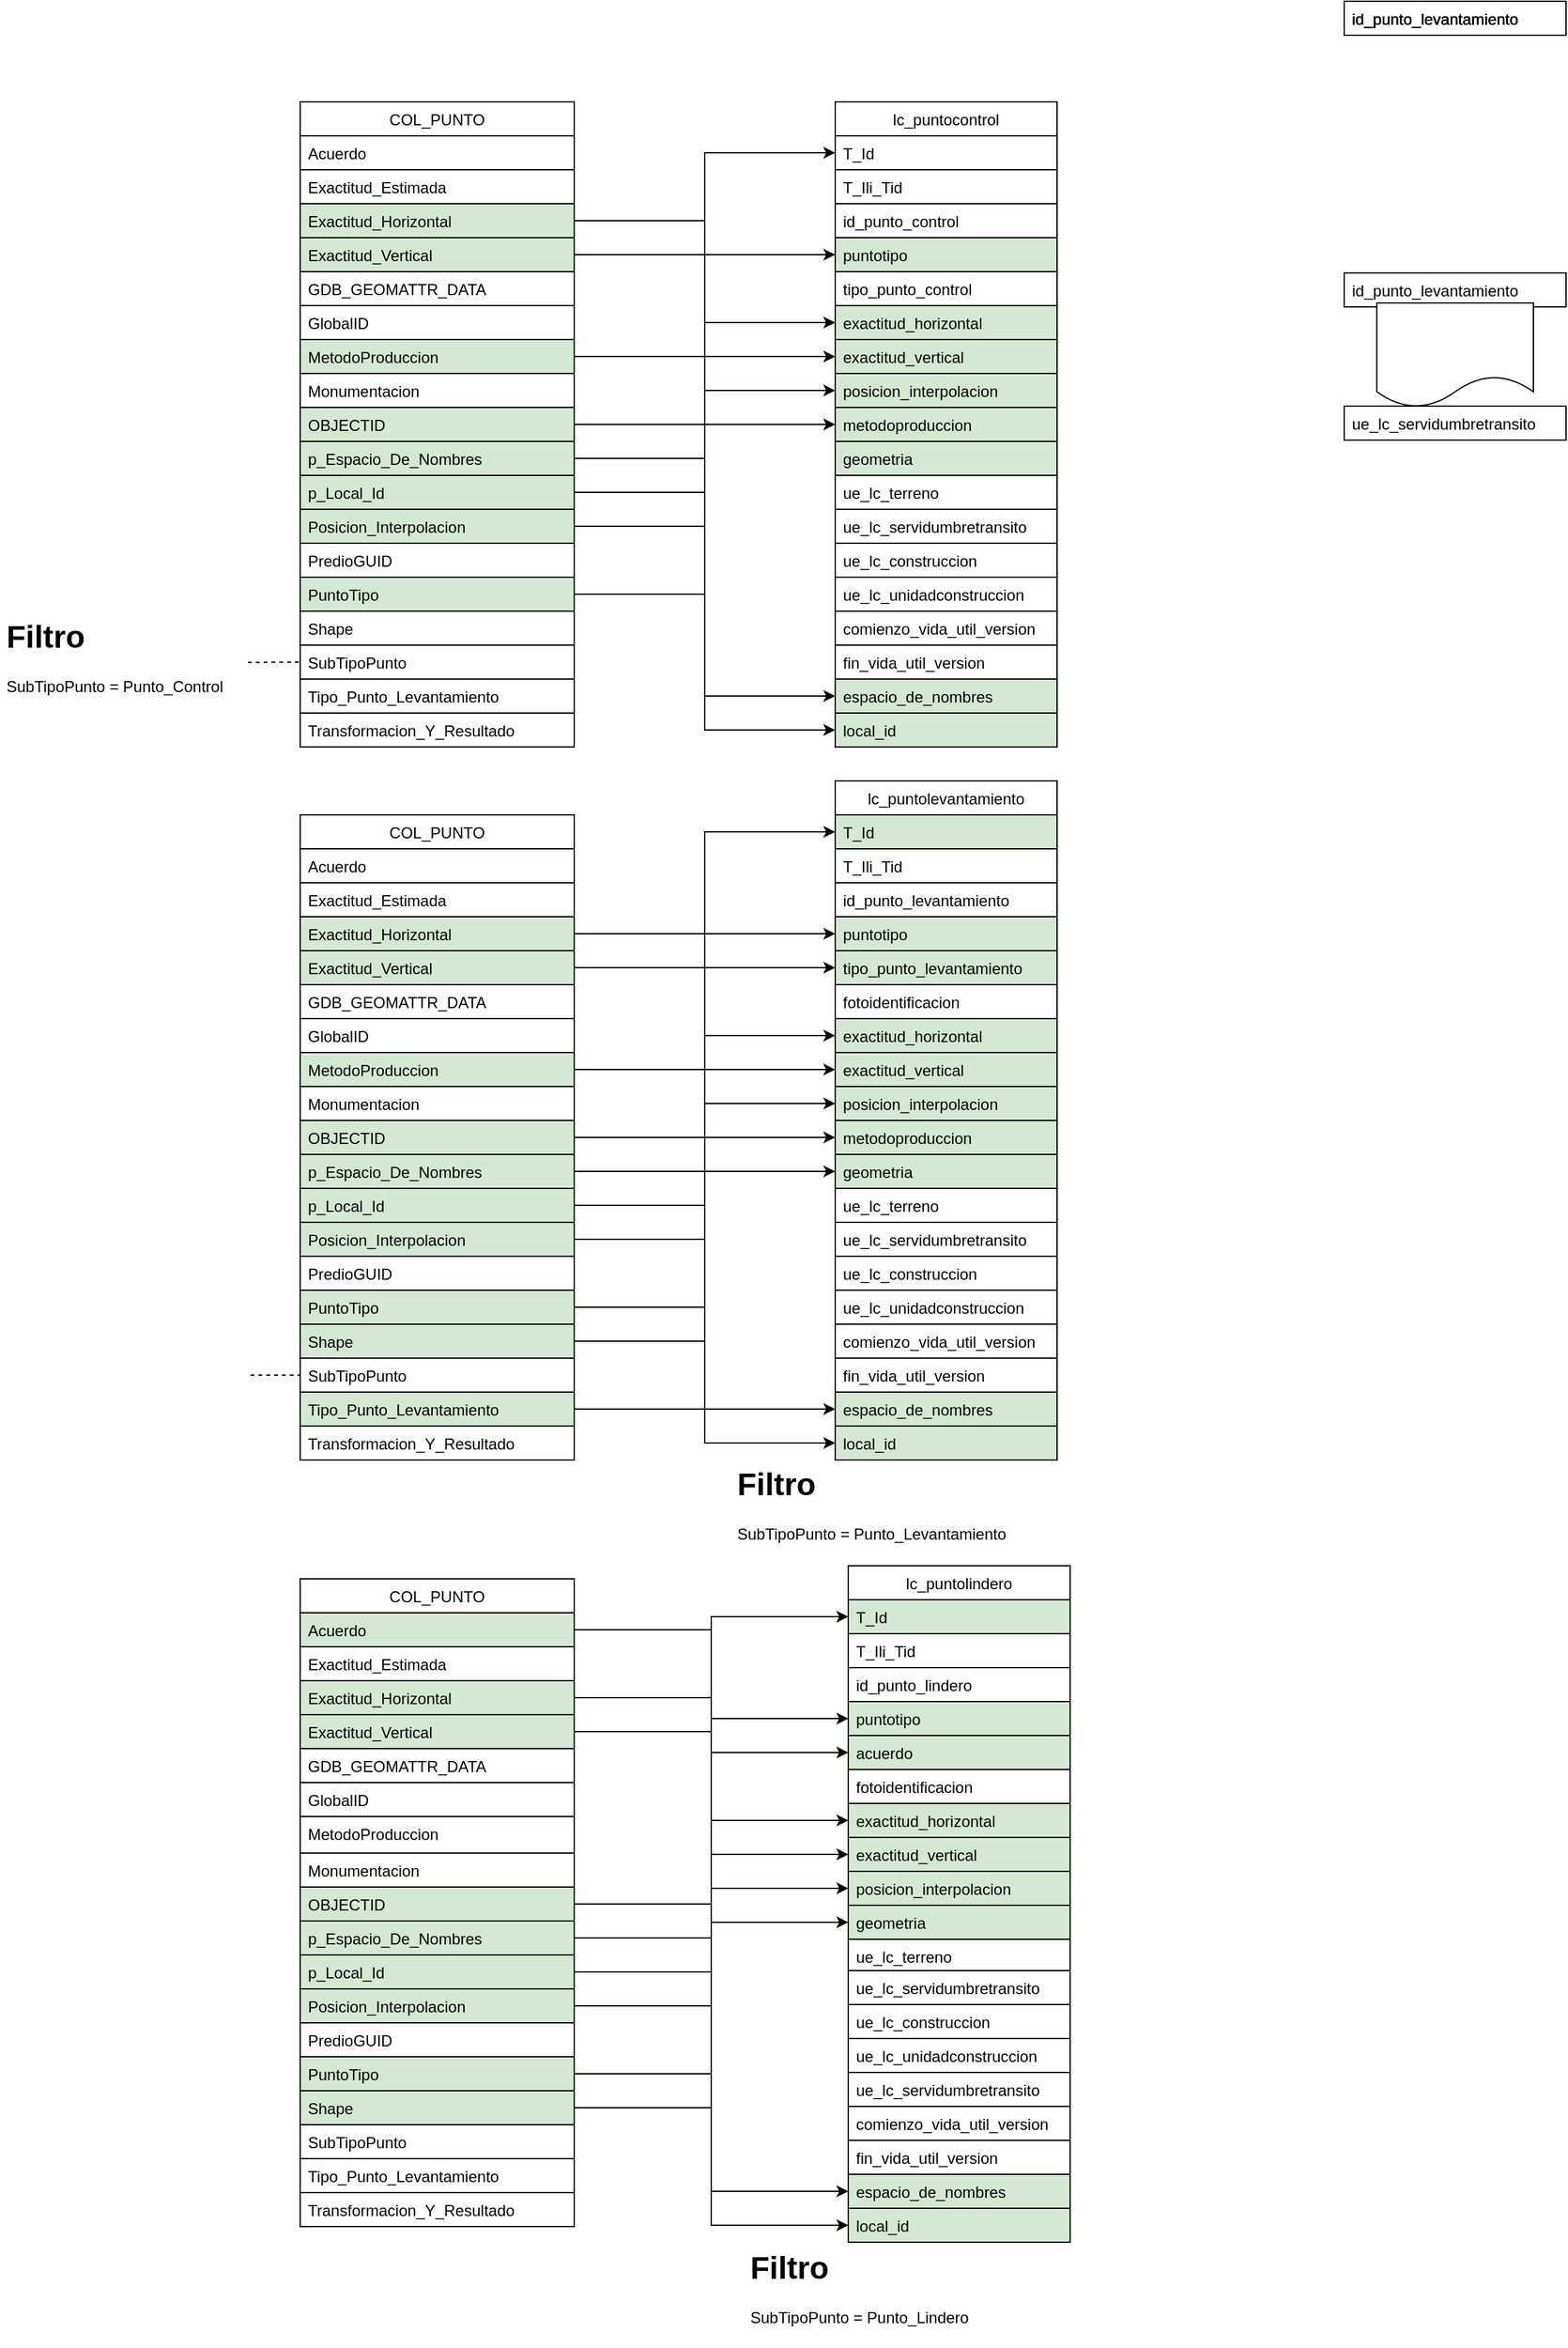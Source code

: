 <mxfile version="13.4.3" type="github">
  <diagram id="C5RBs43oDa-KdzZeNtuy" name="Page-1">
    <mxGraphModel dx="2116" dy="804" grid="1" gridSize="10" guides="1" tooltips="1" connect="1" arrows="1" fold="1" page="1" pageScale="1" pageWidth="827" pageHeight="1169" math="0" shadow="0">
      <root>
        <mxCell id="WIyWlLk6GJQsqaUBKTNV-0" />
        <mxCell id="WIyWlLk6GJQsqaUBKTNV-1" parent="WIyWlLk6GJQsqaUBKTNV-0" />
        <mxCell id="d6ru2MwBGENbhanN7ETm-10" style="edgeStyle=orthogonalEdgeStyle;rounded=0;orthogonalLoop=1;jettySize=auto;html=1;" parent="WIyWlLk6GJQsqaUBKTNV-1" source="mos5AlAUotDcrMjc72mI-51" target="mos5AlAUotDcrMjc72mI-30" edge="1">
          <mxGeometry relative="1" as="geometry" />
        </mxCell>
        <mxCell id="d6ru2MwBGENbhanN7ETm-11" style="edgeStyle=orthogonalEdgeStyle;rounded=0;orthogonalLoop=1;jettySize=auto;html=1;entryX=0;entryY=0.5;entryDx=0;entryDy=0;" parent="WIyWlLk6GJQsqaUBKTNV-1" source="mos5AlAUotDcrMjc72mI-52" target="mos5AlAUotDcrMjc72mI-31" edge="1">
          <mxGeometry relative="1" as="geometry" />
        </mxCell>
        <mxCell id="d6ru2MwBGENbhanN7ETm-12" style="edgeStyle=orthogonalEdgeStyle;rounded=0;orthogonalLoop=1;jettySize=auto;html=1;" parent="WIyWlLk6GJQsqaUBKTNV-1" source="mos5AlAUotDcrMjc72mI-55" target="mos5AlAUotDcrMjc72mI-33" edge="1">
          <mxGeometry relative="1" as="geometry" />
        </mxCell>
        <mxCell id="d6ru2MwBGENbhanN7ETm-14" style="edgeStyle=orthogonalEdgeStyle;rounded=0;orthogonalLoop=1;jettySize=auto;html=1;entryX=0;entryY=0.5;entryDx=0;entryDy=0;" parent="WIyWlLk6GJQsqaUBKTNV-1" source="mos5AlAUotDcrMjc72mI-57" target="mos5AlAUotDcrMjc72mI-40" edge="1">
          <mxGeometry relative="1" as="geometry" />
        </mxCell>
        <mxCell id="d6ru2MwBGENbhanN7ETm-15" style="edgeStyle=orthogonalEdgeStyle;rounded=0;orthogonalLoop=1;jettySize=auto;html=1;" parent="WIyWlLk6GJQsqaUBKTNV-1" source="mos5AlAUotDcrMjc72mI-58" target="mos5AlAUotDcrMjc72mI-44" edge="1">
          <mxGeometry relative="1" as="geometry" />
        </mxCell>
        <mxCell id="d6ru2MwBGENbhanN7ETm-16" style="edgeStyle=orthogonalEdgeStyle;rounded=0;orthogonalLoop=1;jettySize=auto;html=1;entryX=0;entryY=0.5;entryDx=0;entryDy=0;" parent="WIyWlLk6GJQsqaUBKTNV-1" source="mos5AlAUotDcrMjc72mI-59" target="mos5AlAUotDcrMjc72mI-46" edge="1">
          <mxGeometry relative="1" as="geometry" />
        </mxCell>
        <mxCell id="d6ru2MwBGENbhanN7ETm-17" style="edgeStyle=orthogonalEdgeStyle;rounded=0;orthogonalLoop=1;jettySize=auto;html=1;entryX=0;entryY=0.5;entryDx=0;entryDy=0;" parent="WIyWlLk6GJQsqaUBKTNV-1" source="mos5AlAUotDcrMjc72mI-60" target="mos5AlAUotDcrMjc72mI-32" edge="1">
          <mxGeometry relative="1" as="geometry" />
        </mxCell>
        <mxCell id="d6ru2MwBGENbhanN7ETm-18" style="edgeStyle=orthogonalEdgeStyle;rounded=0;orthogonalLoop=1;jettySize=auto;html=1;" parent="WIyWlLk6GJQsqaUBKTNV-1" source="mos5AlAUotDcrMjc72mI-62" target="mos5AlAUotDcrMjc72mI-28" edge="1">
          <mxGeometry relative="1" as="geometry" />
        </mxCell>
        <mxCell id="d6ru2MwBGENbhanN7ETm-19" value="&lt;h1&gt;Filtro&lt;/h1&gt;&lt;p&gt;SubTipoPunto = Punto_Control&lt;/p&gt;" style="text;html=1;strokeColor=none;fillColor=none;spacing=5;spacingTop=-20;whiteSpace=wrap;overflow=hidden;rounded=0;" parent="WIyWlLk6GJQsqaUBKTNV-1" vertex="1">
          <mxGeometry x="-780" y="519" width="190" height="80" as="geometry" />
        </mxCell>
        <mxCell id="d6ru2MwBGENbhanN7ETm-20" value="" style="endArrow=none;dashed=1;html=1;entryX=0;entryY=0.5;entryDx=0;entryDy=0;" parent="WIyWlLk6GJQsqaUBKTNV-1" source="d6ru2MwBGENbhanN7ETm-19" target="mos5AlAUotDcrMjc72mI-64" edge="1">
          <mxGeometry width="50" height="50" relative="1" as="geometry">
            <mxPoint x="-760" y="469" as="sourcePoint" />
            <mxPoint x="-710" y="419" as="targetPoint" />
          </mxGeometry>
        </mxCell>
        <mxCell id="mos5AlAUotDcrMjc72mI-48" value="COL_PUNTO" style="swimlane;fontStyle=0;childLayout=stackLayout;horizontal=1;startSize=26;fillColor=none;horizontalStack=0;resizeParent=1;resizeParentMax=0;resizeLast=0;collapsible=1;marginBottom=0;" parent="WIyWlLk6GJQsqaUBKTNV-1" vertex="1">
          <mxGeometry x="-550" y="129" width="210" height="494" as="geometry" />
        </mxCell>
        <mxCell id="mos5AlAUotDcrMjc72mI-49" value="Acuerdo" style="text;fillColor=none;align=left;verticalAlign=top;spacingLeft=4;spacingRight=4;overflow=hidden;rotatable=0;points=[[0,0.5],[1,0.5]];portConstraint=eastwest;strokeColor=#000000;" parent="mos5AlAUotDcrMjc72mI-48" vertex="1">
          <mxGeometry y="26" width="210" height="26" as="geometry" />
        </mxCell>
        <mxCell id="mos5AlAUotDcrMjc72mI-50" value="Exactitud_Estimada" style="text;fillColor=none;align=left;verticalAlign=top;spacingLeft=4;spacingRight=4;overflow=hidden;rotatable=0;points=[[0,0.5],[1,0.5]];portConstraint=eastwest;strokeColor=#000000;" parent="mos5AlAUotDcrMjc72mI-48" vertex="1">
          <mxGeometry y="52" width="210" height="26" as="geometry" />
        </mxCell>
        <mxCell id="mos5AlAUotDcrMjc72mI-51" value="Exactitud_Horizontal" style="text;fillColor=#d5e8d4;align=left;verticalAlign=top;spacingLeft=4;spacingRight=4;overflow=hidden;rotatable=0;points=[[0,0.5],[1,0.5]];portConstraint=eastwest;strokeColor=#000000;" parent="mos5AlAUotDcrMjc72mI-48" vertex="1">
          <mxGeometry y="78" width="210" height="26" as="geometry" />
        </mxCell>
        <mxCell id="mos5AlAUotDcrMjc72mI-52" value="Exactitud_Vertical" style="text;fillColor=#d5e8d4;align=left;verticalAlign=top;spacingLeft=4;spacingRight=4;overflow=hidden;rotatable=0;points=[[0,0.5],[1,0.5]];portConstraint=eastwest;strokeColor=#000000;" parent="mos5AlAUotDcrMjc72mI-48" vertex="1">
          <mxGeometry y="104" width="210" height="26" as="geometry" />
        </mxCell>
        <mxCell id="mos5AlAUotDcrMjc72mI-53" value="GDB_GEOMATTR_DATA" style="text;fillColor=none;align=left;verticalAlign=top;spacingLeft=4;spacingRight=4;overflow=hidden;rotatable=0;points=[[0,0.5],[1,0.5]];portConstraint=eastwest;strokeColor=#000000;" parent="mos5AlAUotDcrMjc72mI-48" vertex="1">
          <mxGeometry y="130" width="210" height="26" as="geometry" />
        </mxCell>
        <mxCell id="mos5AlAUotDcrMjc72mI-54" value="GlobalID" style="text;fillColor=none;align=left;verticalAlign=top;spacingLeft=4;spacingRight=4;overflow=hidden;rotatable=0;points=[[0,0.5],[1,0.5]];portConstraint=eastwest;strokeColor=#000000;" parent="mos5AlAUotDcrMjc72mI-48" vertex="1">
          <mxGeometry y="156" width="210" height="26" as="geometry" />
        </mxCell>
        <mxCell id="mos5AlAUotDcrMjc72mI-55" value="MetodoProduccion" style="text;fillColor=#d5e8d4;align=left;verticalAlign=top;spacingLeft=4;spacingRight=4;overflow=hidden;rotatable=0;points=[[0,0.5],[1,0.5]];portConstraint=eastwest;strokeColor=#000000;" parent="mos5AlAUotDcrMjc72mI-48" vertex="1">
          <mxGeometry y="182" width="210" height="26" as="geometry" />
        </mxCell>
        <mxCell id="mos5AlAUotDcrMjc72mI-56" value="Monumentacion" style="text;fillColor=none;align=left;verticalAlign=top;spacingLeft=4;spacingRight=4;overflow=hidden;rotatable=0;points=[[0,0.5],[1,0.5]];portConstraint=eastwest;strokeColor=#000000;" parent="mos5AlAUotDcrMjc72mI-48" vertex="1">
          <mxGeometry y="208" width="210" height="26" as="geometry" />
        </mxCell>
        <mxCell id="mos5AlAUotDcrMjc72mI-57" value="OBJECTID" style="text;fillColor=#d5e8d4;align=left;verticalAlign=top;spacingLeft=4;spacingRight=4;overflow=hidden;rotatable=0;points=[[0,0.5],[1,0.5]];portConstraint=eastwest;strokeColor=#000000;" parent="mos5AlAUotDcrMjc72mI-48" vertex="1">
          <mxGeometry y="234" width="210" height="26" as="geometry" />
        </mxCell>
        <mxCell id="mos5AlAUotDcrMjc72mI-58" value="p_Espacio_De_Nombres" style="text;fillColor=#d5e8d4;align=left;verticalAlign=top;spacingLeft=4;spacingRight=4;overflow=hidden;rotatable=0;points=[[0,0.5],[1,0.5]];portConstraint=eastwest;strokeColor=#000000;" parent="mos5AlAUotDcrMjc72mI-48" vertex="1">
          <mxGeometry y="260" width="210" height="26" as="geometry" />
        </mxCell>
        <mxCell id="mos5AlAUotDcrMjc72mI-59" value="p_Local_Id" style="text;fillColor=#d5e8d4;align=left;verticalAlign=top;spacingLeft=4;spacingRight=4;overflow=hidden;rotatable=0;points=[[0,0.5],[1,0.5]];portConstraint=eastwest;strokeColor=#000000;" parent="mos5AlAUotDcrMjc72mI-48" vertex="1">
          <mxGeometry y="286" width="210" height="26" as="geometry" />
        </mxCell>
        <mxCell id="mos5AlAUotDcrMjc72mI-60" value="Posicion_Interpolacion" style="text;fillColor=#d5e8d4;align=left;verticalAlign=top;spacingLeft=4;spacingRight=4;overflow=hidden;rotatable=0;points=[[0,0.5],[1,0.5]];portConstraint=eastwest;strokeColor=#000000;" parent="mos5AlAUotDcrMjc72mI-48" vertex="1">
          <mxGeometry y="312" width="210" height="26" as="geometry" />
        </mxCell>
        <mxCell id="mos5AlAUotDcrMjc72mI-61" value="PredioGUID" style="text;fillColor=none;align=left;verticalAlign=top;spacingLeft=4;spacingRight=4;overflow=hidden;rotatable=0;points=[[0,0.5],[1,0.5]];portConstraint=eastwest;strokeColor=#000000;" parent="mos5AlAUotDcrMjc72mI-48" vertex="1">
          <mxGeometry y="338" width="210" height="26" as="geometry" />
        </mxCell>
        <mxCell id="mos5AlAUotDcrMjc72mI-62" value="PuntoTipo" style="text;fillColor=#d5e8d4;align=left;verticalAlign=top;spacingLeft=4;spacingRight=4;overflow=hidden;rotatable=0;points=[[0,0.5],[1,0.5]];portConstraint=eastwest;strokeColor=#000000;" parent="mos5AlAUotDcrMjc72mI-48" vertex="1">
          <mxGeometry y="364" width="210" height="26" as="geometry" />
        </mxCell>
        <mxCell id="mos5AlAUotDcrMjc72mI-63" value="Shape" style="text;fillColor=none;align=left;verticalAlign=top;spacingLeft=4;spacingRight=4;overflow=hidden;rotatable=0;points=[[0,0.5],[1,0.5]];portConstraint=eastwest;strokeColor=#000000;" parent="mos5AlAUotDcrMjc72mI-48" vertex="1">
          <mxGeometry y="390" width="210" height="26" as="geometry" />
        </mxCell>
        <mxCell id="mos5AlAUotDcrMjc72mI-64" value="SubTipoPunto" style="text;fillColor=none;align=left;verticalAlign=top;spacingLeft=4;spacingRight=4;overflow=hidden;rotatable=0;points=[[0,0.5],[1,0.5]];portConstraint=eastwest;strokeColor=#000000;" parent="mos5AlAUotDcrMjc72mI-48" vertex="1">
          <mxGeometry y="416" width="210" height="26" as="geometry" />
        </mxCell>
        <mxCell id="mos5AlAUotDcrMjc72mI-65" value="Tipo_Punto_Levantamiento" style="text;fillColor=none;align=left;verticalAlign=top;spacingLeft=4;spacingRight=4;overflow=hidden;rotatable=0;points=[[0,0.5],[1,0.5]];portConstraint=eastwest;strokeColor=#000000;" parent="mos5AlAUotDcrMjc72mI-48" vertex="1">
          <mxGeometry y="442" width="210" height="26" as="geometry" />
        </mxCell>
        <mxCell id="mos5AlAUotDcrMjc72mI-66" value="Transformacion_Y_Resultado" style="text;fillColor=none;align=left;verticalAlign=top;spacingLeft=4;spacingRight=4;overflow=hidden;rotatable=0;points=[[0,0.5],[1,0.5]];portConstraint=eastwest;strokeColor=#000000;" parent="mos5AlAUotDcrMjc72mI-48" vertex="1">
          <mxGeometry y="468" width="210" height="26" as="geometry" />
        </mxCell>
        <mxCell id="mos5AlAUotDcrMjc72mI-24" value="lc_puntocontrol" style="swimlane;fontStyle=0;childLayout=stackLayout;horizontal=1;startSize=26;fillColor=none;horizontalStack=0;resizeParent=1;resizeParentMax=0;resizeLast=0;collapsible=1;marginBottom=0;" parent="WIyWlLk6GJQsqaUBKTNV-1" vertex="1">
          <mxGeometry x="-140" y="129" width="170" height="494" as="geometry" />
        </mxCell>
        <mxCell id="mos5AlAUotDcrMjc72mI-40" value="T_Id" style="text;fillColor=none;align=left;verticalAlign=top;spacingLeft=4;spacingRight=4;overflow=hidden;rotatable=0;points=[[0,0.5],[1,0.5]];portConstraint=eastwest;strokeColor=#000000;" parent="mos5AlAUotDcrMjc72mI-24" vertex="1">
          <mxGeometry y="26" width="170" height="26" as="geometry" />
        </mxCell>
        <mxCell id="mos5AlAUotDcrMjc72mI-26" value="T_Ili_Tid" style="text;fillColor=none;align=left;verticalAlign=top;spacingLeft=4;spacingRight=4;overflow=hidden;rotatable=0;points=[[0,0.5],[1,0.5]];portConstraint=eastwest;strokeColor=#000000;" parent="mos5AlAUotDcrMjc72mI-24" vertex="1">
          <mxGeometry y="52" width="170" height="26" as="geometry" />
        </mxCell>
        <mxCell id="mos5AlAUotDcrMjc72mI-27" value="id_punto_control" style="text;fillColor=none;align=left;verticalAlign=top;spacingLeft=4;spacingRight=4;overflow=hidden;rotatable=0;points=[[0,0.5],[1,0.5]];portConstraint=eastwest;strokeColor=#000000;" parent="mos5AlAUotDcrMjc72mI-24" vertex="1">
          <mxGeometry y="78" width="170" height="26" as="geometry" />
        </mxCell>
        <mxCell id="mos5AlAUotDcrMjc72mI-28" value="puntotipo" style="text;fillColor=#d5e8d4;align=left;verticalAlign=top;spacingLeft=4;spacingRight=4;overflow=hidden;rotatable=0;points=[[0,0.5],[1,0.5]];portConstraint=eastwest;strokeColor=#000000;" parent="mos5AlAUotDcrMjc72mI-24" vertex="1">
          <mxGeometry y="104" width="170" height="26" as="geometry" />
        </mxCell>
        <mxCell id="mos5AlAUotDcrMjc72mI-29" value="tipo_punto_control" style="text;fillColor=none;align=left;verticalAlign=top;spacingLeft=4;spacingRight=4;overflow=hidden;rotatable=0;points=[[0,0.5],[1,0.5]];portConstraint=eastwest;strokeColor=#000000;" parent="mos5AlAUotDcrMjc72mI-24" vertex="1">
          <mxGeometry y="130" width="170" height="26" as="geometry" />
        </mxCell>
        <mxCell id="mos5AlAUotDcrMjc72mI-30" value="exactitud_horizontal" style="text;fillColor=#d5e8d4;align=left;verticalAlign=top;spacingLeft=4;spacingRight=4;overflow=hidden;rotatable=0;points=[[0,0.5],[1,0.5]];portConstraint=eastwest;strokeColor=#000000;" parent="mos5AlAUotDcrMjc72mI-24" vertex="1">
          <mxGeometry y="156" width="170" height="26" as="geometry" />
        </mxCell>
        <mxCell id="mos5AlAUotDcrMjc72mI-31" value="exactitud_vertical" style="text;fillColor=#d5e8d4;align=left;verticalAlign=top;spacingLeft=4;spacingRight=4;overflow=hidden;rotatable=0;points=[[0,0.5],[1,0.5]];portConstraint=eastwest;strokeColor=#000000;" parent="mos5AlAUotDcrMjc72mI-24" vertex="1">
          <mxGeometry y="182" width="170" height="26" as="geometry" />
        </mxCell>
        <mxCell id="mos5AlAUotDcrMjc72mI-32" value="posicion_interpolacion" style="text;fillColor=#d5e8d4;align=left;verticalAlign=top;spacingLeft=4;spacingRight=4;overflow=hidden;rotatable=0;points=[[0,0.5],[1,0.5]];portConstraint=eastwest;strokeColor=#000000;" parent="mos5AlAUotDcrMjc72mI-24" vertex="1">
          <mxGeometry y="208" width="170" height="26" as="geometry" />
        </mxCell>
        <mxCell id="mos5AlAUotDcrMjc72mI-33" value="metodoproduccion" style="text;fillColor=#d5e8d4;align=left;verticalAlign=top;spacingLeft=4;spacingRight=4;overflow=hidden;rotatable=0;points=[[0,0.5],[1,0.5]];portConstraint=eastwest;strokeColor=#000000;" parent="mos5AlAUotDcrMjc72mI-24" vertex="1">
          <mxGeometry y="234" width="170" height="26" as="geometry" />
        </mxCell>
        <mxCell id="mos5AlAUotDcrMjc72mI-34" value="geometria" style="text;fillColor=#d5e8d4;align=left;verticalAlign=top;spacingLeft=4;spacingRight=4;overflow=hidden;rotatable=0;points=[[0,0.5],[1,0.5]];portConstraint=eastwest;strokeColor=#000000;" parent="mos5AlAUotDcrMjc72mI-24" vertex="1">
          <mxGeometry y="260" width="170" height="26" as="geometry" />
        </mxCell>
        <mxCell id="mos5AlAUotDcrMjc72mI-35" value="ue_lc_terreno" style="text;fillColor=none;align=left;verticalAlign=top;spacingLeft=4;spacingRight=4;overflow=hidden;rotatable=0;points=[[0,0.5],[1,0.5]];portConstraint=eastwest;strokeColor=#000000;" parent="mos5AlAUotDcrMjc72mI-24" vertex="1">
          <mxGeometry y="286" width="170" height="26" as="geometry" />
        </mxCell>
        <mxCell id="mos5AlAUotDcrMjc72mI-36" value="ue_lc_servidumbretransito" style="text;fillColor=none;align=left;verticalAlign=top;spacingLeft=4;spacingRight=4;overflow=hidden;rotatable=0;points=[[0,0.5],[1,0.5]];portConstraint=eastwest;strokeColor=#000000;" parent="mos5AlAUotDcrMjc72mI-24" vertex="1">
          <mxGeometry y="312" width="170" height="26" as="geometry" />
        </mxCell>
        <mxCell id="mos5AlAUotDcrMjc72mI-37" value="ue_lc_construccion" style="text;fillColor=none;align=left;verticalAlign=top;spacingLeft=4;spacingRight=4;overflow=hidden;rotatable=0;points=[[0,0.5],[1,0.5]];portConstraint=eastwest;strokeColor=#000000;" parent="mos5AlAUotDcrMjc72mI-24" vertex="1">
          <mxGeometry y="338" width="170" height="26" as="geometry" />
        </mxCell>
        <mxCell id="mos5AlAUotDcrMjc72mI-38" value="ue_lc_unidadconstruccion" style="text;fillColor=none;align=left;verticalAlign=top;spacingLeft=4;spacingRight=4;overflow=hidden;rotatable=0;points=[[0,0.5],[1,0.5]];portConstraint=eastwest;strokeColor=#000000;" parent="mos5AlAUotDcrMjc72mI-24" vertex="1">
          <mxGeometry y="364" width="170" height="26" as="geometry" />
        </mxCell>
        <mxCell id="mos5AlAUotDcrMjc72mI-41" value="comienzo_vida_util_version" style="text;fillColor=none;align=left;verticalAlign=top;spacingLeft=4;spacingRight=4;overflow=hidden;rotatable=0;points=[[0,0.5],[1,0.5]];portConstraint=eastwest;strokeColor=#000000;" parent="mos5AlAUotDcrMjc72mI-24" vertex="1">
          <mxGeometry y="390" width="170" height="26" as="geometry" />
        </mxCell>
        <mxCell id="mos5AlAUotDcrMjc72mI-43" value="fin_vida_util_version" style="text;fillColor=none;align=left;verticalAlign=top;spacingLeft=4;spacingRight=4;overflow=hidden;rotatable=0;points=[[0,0.5],[1,0.5]];portConstraint=eastwest;strokeColor=#000000;" parent="mos5AlAUotDcrMjc72mI-24" vertex="1">
          <mxGeometry y="416" width="170" height="26" as="geometry" />
        </mxCell>
        <mxCell id="mos5AlAUotDcrMjc72mI-44" value="espacio_de_nombres" style="text;fillColor=#d5e8d4;align=left;verticalAlign=top;spacingLeft=4;spacingRight=4;overflow=hidden;rotatable=0;points=[[0,0.5],[1,0.5]];portConstraint=eastwest;strokeColor=#000000;" parent="mos5AlAUotDcrMjc72mI-24" vertex="1">
          <mxGeometry y="442" width="170" height="26" as="geometry" />
        </mxCell>
        <mxCell id="mos5AlAUotDcrMjc72mI-46" value="local_id" style="text;fillColor=#d5e8d4;align=left;verticalAlign=top;spacingLeft=4;spacingRight=4;overflow=hidden;rotatable=0;points=[[0,0.5],[1,0.5]];portConstraint=eastwest;strokeColor=#000000;" parent="mos5AlAUotDcrMjc72mI-24" vertex="1">
          <mxGeometry y="468" width="170" height="26" as="geometry" />
        </mxCell>
        <mxCell id="d6ru2MwBGENbhanN7ETm-21" value="lc_puntolevantamiento" style="swimlane;fontStyle=0;childLayout=stackLayout;horizontal=1;startSize=26;fillColor=none;horizontalStack=0;resizeParent=1;resizeParentMax=0;resizeLast=0;collapsible=1;marginBottom=0;strokeColor=#000000;" parent="WIyWlLk6GJQsqaUBKTNV-1" vertex="1">
          <mxGeometry x="-140" y="649" width="170" height="520" as="geometry" />
        </mxCell>
        <mxCell id="d6ru2MwBGENbhanN7ETm-22" value="T_Id" style="text;fillColor=#d5e8d4;align=left;verticalAlign=top;spacingLeft=4;spacingRight=4;overflow=hidden;rotatable=0;points=[[0,0.5],[1,0.5]];portConstraint=eastwest;strokeColor=#000000;" parent="d6ru2MwBGENbhanN7ETm-21" vertex="1">
          <mxGeometry y="26" width="170" height="26" as="geometry" />
        </mxCell>
        <mxCell id="d6ru2MwBGENbhanN7ETm-23" value="T_Ili_Tid" style="text;fillColor=none;align=left;verticalAlign=top;spacingLeft=4;spacingRight=4;overflow=hidden;rotatable=0;points=[[0,0.5],[1,0.5]];portConstraint=eastwest;strokeColor=#000000;" parent="d6ru2MwBGENbhanN7ETm-21" vertex="1">
          <mxGeometry y="52" width="170" height="26" as="geometry" />
        </mxCell>
        <mxCell id="d6ru2MwBGENbhanN7ETm-24" value="id_punto_levantamiento" style="text;fillColor=none;align=left;verticalAlign=top;spacingLeft=4;spacingRight=4;overflow=hidden;rotatable=0;points=[[0,0.5],[1,0.5]];portConstraint=eastwest;strokeColor=#000000;" parent="d6ru2MwBGENbhanN7ETm-21" vertex="1">
          <mxGeometry y="78" width="170" height="26" as="geometry" />
        </mxCell>
        <mxCell id="d6ru2MwBGENbhanN7ETm-25" value="puntotipo" style="text;fillColor=#d5e8d4;align=left;verticalAlign=top;spacingLeft=4;spacingRight=4;overflow=hidden;rotatable=0;points=[[0,0.5],[1,0.5]];portConstraint=eastwest;strokeColor=#000000;" parent="d6ru2MwBGENbhanN7ETm-21" vertex="1">
          <mxGeometry y="104" width="170" height="26" as="geometry" />
        </mxCell>
        <mxCell id="d6ru2MwBGENbhanN7ETm-26" value="tipo_punto_levantamiento" style="text;fillColor=#d5e8d4;align=left;verticalAlign=top;spacingLeft=4;spacingRight=4;overflow=hidden;rotatable=0;points=[[0,0.5],[1,0.5]];portConstraint=eastwest;strokeColor=#000000;" parent="d6ru2MwBGENbhanN7ETm-21" vertex="1">
          <mxGeometry y="130" width="170" height="26" as="geometry" />
        </mxCell>
        <mxCell id="d6ru2MwBGENbhanN7ETm-27" value="fotoidentificacion" style="text;fillColor=none;align=left;verticalAlign=top;spacingLeft=4;spacingRight=4;overflow=hidden;rotatable=0;points=[[0,0.5],[1,0.5]];portConstraint=eastwest;strokeColor=#000000;" parent="d6ru2MwBGENbhanN7ETm-21" vertex="1">
          <mxGeometry y="156" width="170" height="26" as="geometry" />
        </mxCell>
        <mxCell id="d6ru2MwBGENbhanN7ETm-28" value="exactitud_horizontal" style="text;fillColor=#d5e8d4;align=left;verticalAlign=top;spacingLeft=4;spacingRight=4;overflow=hidden;rotatable=0;points=[[0,0.5],[1,0.5]];portConstraint=eastwest;strokeColor=#000000;" parent="d6ru2MwBGENbhanN7ETm-21" vertex="1">
          <mxGeometry y="182" width="170" height="26" as="geometry" />
        </mxCell>
        <mxCell id="d6ru2MwBGENbhanN7ETm-29" value="exactitud_vertical" style="text;fillColor=#d5e8d4;align=left;verticalAlign=top;spacingLeft=4;spacingRight=4;overflow=hidden;rotatable=0;points=[[0,0.5],[1,0.5]];portConstraint=eastwest;strokeColor=#000000;" parent="d6ru2MwBGENbhanN7ETm-21" vertex="1">
          <mxGeometry y="208" width="170" height="26" as="geometry" />
        </mxCell>
        <mxCell id="d6ru2MwBGENbhanN7ETm-30" value="posicion_interpolacion" style="text;fillColor=#d5e8d4;align=left;verticalAlign=top;spacingLeft=4;spacingRight=4;overflow=hidden;rotatable=0;points=[[0,0.5],[1,0.5]];portConstraint=eastwest;strokeColor=#000000;" parent="d6ru2MwBGENbhanN7ETm-21" vertex="1">
          <mxGeometry y="234" width="170" height="26" as="geometry" />
        </mxCell>
        <mxCell id="d6ru2MwBGENbhanN7ETm-31" value="metodoproduccion" style="text;fillColor=#d5e8d4;align=left;verticalAlign=top;spacingLeft=4;spacingRight=4;overflow=hidden;rotatable=0;points=[[0,0.5],[1,0.5]];portConstraint=eastwest;strokeColor=#000000;" parent="d6ru2MwBGENbhanN7ETm-21" vertex="1">
          <mxGeometry y="260" width="170" height="26" as="geometry" />
        </mxCell>
        <mxCell id="d6ru2MwBGENbhanN7ETm-32" value="geometria" style="text;fillColor=#d5e8d4;align=left;verticalAlign=top;spacingLeft=4;spacingRight=4;overflow=hidden;rotatable=0;points=[[0,0.5],[1,0.5]];portConstraint=eastwest;strokeColor=#000000;" parent="d6ru2MwBGENbhanN7ETm-21" vertex="1">
          <mxGeometry y="286" width="170" height="26" as="geometry" />
        </mxCell>
        <mxCell id="d6ru2MwBGENbhanN7ETm-33" value="ue_lc_terreno" style="text;fillColor=none;align=left;verticalAlign=top;spacingLeft=4;spacingRight=4;overflow=hidden;rotatable=0;points=[[0,0.5],[1,0.5]];portConstraint=eastwest;strokeColor=#000000;" parent="d6ru2MwBGENbhanN7ETm-21" vertex="1">
          <mxGeometry y="312" width="170" height="26" as="geometry" />
        </mxCell>
        <mxCell id="d6ru2MwBGENbhanN7ETm-34" value="ue_lc_servidumbretransito" style="text;fillColor=none;align=left;verticalAlign=top;spacingLeft=4;spacingRight=4;overflow=hidden;rotatable=0;points=[[0,0.5],[1,0.5]];portConstraint=eastwest;strokeColor=#000000;" parent="d6ru2MwBGENbhanN7ETm-21" vertex="1">
          <mxGeometry y="338" width="170" height="26" as="geometry" />
        </mxCell>
        <mxCell id="d6ru2MwBGENbhanN7ETm-35" value="ue_lc_construccion" style="text;fillColor=none;align=left;verticalAlign=top;spacingLeft=4;spacingRight=4;overflow=hidden;rotatable=0;points=[[0,0.5],[1,0.5]];portConstraint=eastwest;strokeColor=#000000;" parent="d6ru2MwBGENbhanN7ETm-21" vertex="1">
          <mxGeometry y="364" width="170" height="26" as="geometry" />
        </mxCell>
        <mxCell id="d6ru2MwBGENbhanN7ETm-36" value="ue_lc_unidadconstruccion" style="text;fillColor=none;align=left;verticalAlign=top;spacingLeft=4;spacingRight=4;overflow=hidden;rotatable=0;points=[[0,0.5],[1,0.5]];portConstraint=eastwest;strokeColor=#000000;" parent="d6ru2MwBGENbhanN7ETm-21" vertex="1">
          <mxGeometry y="390" width="170" height="26" as="geometry" />
        </mxCell>
        <mxCell id="d6ru2MwBGENbhanN7ETm-37" value="comienzo_vida_util_version" style="text;fillColor=none;align=left;verticalAlign=top;spacingLeft=4;spacingRight=4;overflow=hidden;rotatable=0;points=[[0,0.5],[1,0.5]];portConstraint=eastwest;strokeColor=#000000;" parent="d6ru2MwBGENbhanN7ETm-21" vertex="1">
          <mxGeometry y="416" width="170" height="26" as="geometry" />
        </mxCell>
        <mxCell id="d6ru2MwBGENbhanN7ETm-38" value="fin_vida_util_version" style="text;fillColor=none;align=left;verticalAlign=top;spacingLeft=4;spacingRight=4;overflow=hidden;rotatable=0;points=[[0,0.5],[1,0.5]];portConstraint=eastwest;strokeColor=#000000;" parent="d6ru2MwBGENbhanN7ETm-21" vertex="1">
          <mxGeometry y="442" width="170" height="26" as="geometry" />
        </mxCell>
        <mxCell id="d6ru2MwBGENbhanN7ETm-39" value="espacio_de_nombres" style="text;fillColor=#d5e8d4;align=left;verticalAlign=top;spacingLeft=4;spacingRight=4;overflow=hidden;rotatable=0;points=[[0,0.5],[1,0.5]];portConstraint=eastwest;strokeColor=#000000;" parent="d6ru2MwBGENbhanN7ETm-21" vertex="1">
          <mxGeometry y="468" width="170" height="26" as="geometry" />
        </mxCell>
        <mxCell id="d6ru2MwBGENbhanN7ETm-40" value="local_id" style="text;fillColor=#d5e8d4;align=left;verticalAlign=top;spacingLeft=4;spacingRight=4;overflow=hidden;rotatable=0;points=[[0,0.5],[1,0.5]];portConstraint=eastwest;strokeColor=#000000;" parent="d6ru2MwBGENbhanN7ETm-21" vertex="1">
          <mxGeometry y="494" width="170" height="26" as="geometry" />
        </mxCell>
        <mxCell id="d6ru2MwBGENbhanN7ETm-42" value="COL_PUNTO" style="swimlane;fontStyle=0;childLayout=stackLayout;horizontal=1;startSize=26;fillColor=none;horizontalStack=0;resizeParent=1;resizeParentMax=0;resizeLast=0;collapsible=1;marginBottom=0;" parent="WIyWlLk6GJQsqaUBKTNV-1" vertex="1">
          <mxGeometry x="-550" y="675" width="210" height="494" as="geometry" />
        </mxCell>
        <mxCell id="d6ru2MwBGENbhanN7ETm-43" value="Acuerdo" style="text;fillColor=none;align=left;verticalAlign=top;spacingLeft=4;spacingRight=4;overflow=hidden;rotatable=0;points=[[0,0.5],[1,0.5]];portConstraint=eastwest;strokeColor=#000000;" parent="d6ru2MwBGENbhanN7ETm-42" vertex="1">
          <mxGeometry y="26" width="210" height="26" as="geometry" />
        </mxCell>
        <mxCell id="d6ru2MwBGENbhanN7ETm-44" value="Exactitud_Estimada" style="text;fillColor=none;align=left;verticalAlign=top;spacingLeft=4;spacingRight=4;overflow=hidden;rotatable=0;points=[[0,0.5],[1,0.5]];portConstraint=eastwest;strokeColor=#000000;" parent="d6ru2MwBGENbhanN7ETm-42" vertex="1">
          <mxGeometry y="52" width="210" height="26" as="geometry" />
        </mxCell>
        <mxCell id="d6ru2MwBGENbhanN7ETm-45" value="Exactitud_Horizontal" style="text;align=left;verticalAlign=top;spacingLeft=4;spacingRight=4;overflow=hidden;rotatable=0;points=[[0,0.5],[1,0.5]];portConstraint=eastwest;fillColor=#d5e8d4;strokeColor=#000000;" parent="d6ru2MwBGENbhanN7ETm-42" vertex="1">
          <mxGeometry y="78" width="210" height="26" as="geometry" />
        </mxCell>
        <mxCell id="d6ru2MwBGENbhanN7ETm-46" value="Exactitud_Vertical" style="text;align=left;verticalAlign=top;spacingLeft=4;spacingRight=4;overflow=hidden;rotatable=0;points=[[0,0.5],[1,0.5]];portConstraint=eastwest;fillColor=#d5e8d4;strokeColor=#000000;" parent="d6ru2MwBGENbhanN7ETm-42" vertex="1">
          <mxGeometry y="104" width="210" height="26" as="geometry" />
        </mxCell>
        <mxCell id="d6ru2MwBGENbhanN7ETm-47" value="GDB_GEOMATTR_DATA" style="text;fillColor=none;align=left;verticalAlign=top;spacingLeft=4;spacingRight=4;overflow=hidden;rotatable=0;points=[[0,0.5],[1,0.5]];portConstraint=eastwest;strokeColor=#000000;" parent="d6ru2MwBGENbhanN7ETm-42" vertex="1">
          <mxGeometry y="130" width="210" height="26" as="geometry" />
        </mxCell>
        <mxCell id="d6ru2MwBGENbhanN7ETm-48" value="GlobalID" style="text;fillColor=none;align=left;verticalAlign=top;spacingLeft=4;spacingRight=4;overflow=hidden;rotatable=0;points=[[0,0.5],[1,0.5]];portConstraint=eastwest;strokeColor=#000000;" parent="d6ru2MwBGENbhanN7ETm-42" vertex="1">
          <mxGeometry y="156" width="210" height="26" as="geometry" />
        </mxCell>
        <mxCell id="d6ru2MwBGENbhanN7ETm-49" value="MetodoProduccion" style="text;align=left;verticalAlign=top;spacingLeft=4;spacingRight=4;overflow=hidden;rotatable=0;points=[[0,0.5],[1,0.5]];portConstraint=eastwest;fillColor=#d5e8d4;strokeColor=#000000;" parent="d6ru2MwBGENbhanN7ETm-42" vertex="1">
          <mxGeometry y="182" width="210" height="26" as="geometry" />
        </mxCell>
        <mxCell id="d6ru2MwBGENbhanN7ETm-50" value="Monumentacion" style="text;fillColor=none;align=left;verticalAlign=top;spacingLeft=4;spacingRight=4;overflow=hidden;rotatable=0;points=[[0,0.5],[1,0.5]];portConstraint=eastwest;strokeColor=#000000;" parent="d6ru2MwBGENbhanN7ETm-42" vertex="1">
          <mxGeometry y="208" width="210" height="26" as="geometry" />
        </mxCell>
        <mxCell id="d6ru2MwBGENbhanN7ETm-51" value="OBJECTID" style="text;align=left;verticalAlign=top;spacingLeft=4;spacingRight=4;overflow=hidden;rotatable=0;points=[[0,0.5],[1,0.5]];portConstraint=eastwest;fillColor=#d5e8d4;strokeColor=#000000;" parent="d6ru2MwBGENbhanN7ETm-42" vertex="1">
          <mxGeometry y="234" width="210" height="26" as="geometry" />
        </mxCell>
        <mxCell id="d6ru2MwBGENbhanN7ETm-52" value="p_Espacio_De_Nombres" style="text;align=left;verticalAlign=top;spacingLeft=4;spacingRight=4;overflow=hidden;rotatable=0;points=[[0,0.5],[1,0.5]];portConstraint=eastwest;fillColor=#d5e8d4;strokeColor=#000000;" parent="d6ru2MwBGENbhanN7ETm-42" vertex="1">
          <mxGeometry y="260" width="210" height="26" as="geometry" />
        </mxCell>
        <mxCell id="d6ru2MwBGENbhanN7ETm-53" value="p_Local_Id" style="text;align=left;verticalAlign=top;spacingLeft=4;spacingRight=4;overflow=hidden;rotatable=0;points=[[0,0.5],[1,0.5]];portConstraint=eastwest;fillColor=#d5e8d4;strokeColor=#000000;" parent="d6ru2MwBGENbhanN7ETm-42" vertex="1">
          <mxGeometry y="286" width="210" height="26" as="geometry" />
        </mxCell>
        <mxCell id="d6ru2MwBGENbhanN7ETm-54" value="Posicion_Interpolacion" style="text;align=left;verticalAlign=top;spacingLeft=4;spacingRight=4;overflow=hidden;rotatable=0;points=[[0,0.5],[1,0.5]];portConstraint=eastwest;fillColor=#d5e8d4;strokeColor=#000000;" parent="d6ru2MwBGENbhanN7ETm-42" vertex="1">
          <mxGeometry y="312" width="210" height="26" as="geometry" />
        </mxCell>
        <mxCell id="d6ru2MwBGENbhanN7ETm-55" value="PredioGUID" style="text;fillColor=none;align=left;verticalAlign=top;spacingLeft=4;spacingRight=4;overflow=hidden;rotatable=0;points=[[0,0.5],[1,0.5]];portConstraint=eastwest;strokeColor=#000000;" parent="d6ru2MwBGENbhanN7ETm-42" vertex="1">
          <mxGeometry y="338" width="210" height="26" as="geometry" />
        </mxCell>
        <mxCell id="d6ru2MwBGENbhanN7ETm-56" value="PuntoTipo" style="text;align=left;verticalAlign=top;spacingLeft=4;spacingRight=4;overflow=hidden;rotatable=0;points=[[0,0.5],[1,0.5]];portConstraint=eastwest;fillColor=#d5e8d4;strokeColor=#000000;" parent="d6ru2MwBGENbhanN7ETm-42" vertex="1">
          <mxGeometry y="364" width="210" height="26" as="geometry" />
        </mxCell>
        <mxCell id="d6ru2MwBGENbhanN7ETm-57" value="Shape" style="text;fillColor=#d5e8d4;align=left;verticalAlign=top;spacingLeft=4;spacingRight=4;overflow=hidden;rotatable=0;points=[[0,0.5],[1,0.5]];portConstraint=eastwest;strokeColor=#000000;" parent="d6ru2MwBGENbhanN7ETm-42" vertex="1">
          <mxGeometry y="390" width="210" height="26" as="geometry" />
        </mxCell>
        <mxCell id="d6ru2MwBGENbhanN7ETm-58" value="SubTipoPunto" style="text;fillColor=none;align=left;verticalAlign=top;spacingLeft=4;spacingRight=4;overflow=hidden;rotatable=0;points=[[0,0.5],[1,0.5]];portConstraint=eastwest;strokeColor=#000000;" parent="d6ru2MwBGENbhanN7ETm-42" vertex="1">
          <mxGeometry y="416" width="210" height="26" as="geometry" />
        </mxCell>
        <mxCell id="d6ru2MwBGENbhanN7ETm-59" value="Tipo_Punto_Levantamiento" style="text;fillColor=#d5e8d4;align=left;verticalAlign=top;spacingLeft=4;spacingRight=4;overflow=hidden;rotatable=0;points=[[0,0.5],[1,0.5]];portConstraint=eastwest;strokeColor=#000000;" parent="d6ru2MwBGENbhanN7ETm-42" vertex="1">
          <mxGeometry y="442" width="210" height="26" as="geometry" />
        </mxCell>
        <mxCell id="d6ru2MwBGENbhanN7ETm-60" value="Transformacion_Y_Resultado" style="text;fillColor=none;align=left;verticalAlign=top;spacingLeft=4;spacingRight=4;overflow=hidden;rotatable=0;points=[[0,0.5],[1,0.5]];portConstraint=eastwest;strokeColor=#000000;" parent="d6ru2MwBGENbhanN7ETm-42" vertex="1">
          <mxGeometry y="468" width="210" height="26" as="geometry" />
        </mxCell>
        <mxCell id="d6ru2MwBGENbhanN7ETm-61" value="&lt;h1&gt;Filtro&lt;/h1&gt;&lt;p&gt;SubTipoPunto = Punto_Levantamiento&lt;/p&gt;" style="text;html=1;strokeColor=none;fillColor=none;spacing=5;spacingTop=-20;whiteSpace=wrap;overflow=hidden;rounded=0;" parent="WIyWlLk6GJQsqaUBKTNV-1" vertex="1">
          <mxGeometry x="-220" y="1168" width="220" height="80" as="geometry" />
        </mxCell>
        <mxCell id="d6ru2MwBGENbhanN7ETm-62" value="" style="endArrow=none;dashed=1;html=1;entryX=0;entryY=0.5;entryDx=0;entryDy=0;exitX=1.009;exitY=0.588;exitDx=0;exitDy=0;exitPerimeter=0;" parent="WIyWlLk6GJQsqaUBKTNV-1" target="d6ru2MwBGENbhanN7ETm-58" edge="1">
          <mxGeometry width="50" height="50" relative="1" as="geometry">
            <mxPoint x="-588.02" y="1104.04" as="sourcePoint" />
            <mxPoint x="-600" y="1189" as="targetPoint" />
          </mxGeometry>
        </mxCell>
        <mxCell id="d6ru2MwBGENbhanN7ETm-63" style="edgeStyle=orthogonalEdgeStyle;rounded=0;orthogonalLoop=1;jettySize=auto;html=1;" parent="WIyWlLk6GJQsqaUBKTNV-1" source="d6ru2MwBGENbhanN7ETm-45" target="d6ru2MwBGENbhanN7ETm-28" edge="1">
          <mxGeometry relative="1" as="geometry" />
        </mxCell>
        <mxCell id="d6ru2MwBGENbhanN7ETm-64" style="edgeStyle=orthogonalEdgeStyle;rounded=0;orthogonalLoop=1;jettySize=auto;html=1;entryX=0;entryY=0.5;entryDx=0;entryDy=0;" parent="WIyWlLk6GJQsqaUBKTNV-1" source="d6ru2MwBGENbhanN7ETm-46" target="d6ru2MwBGENbhanN7ETm-29" edge="1">
          <mxGeometry relative="1" as="geometry" />
        </mxCell>
        <mxCell id="d6ru2MwBGENbhanN7ETm-65" style="edgeStyle=orthogonalEdgeStyle;rounded=0;orthogonalLoop=1;jettySize=auto;html=1;entryX=0;entryY=0.5;entryDx=0;entryDy=0;" parent="WIyWlLk6GJQsqaUBKTNV-1" source="d6ru2MwBGENbhanN7ETm-49" target="d6ru2MwBGENbhanN7ETm-31" edge="1">
          <mxGeometry relative="1" as="geometry" />
        </mxCell>
        <mxCell id="d6ru2MwBGENbhanN7ETm-66" style="edgeStyle=orthogonalEdgeStyle;rounded=0;orthogonalLoop=1;jettySize=auto;html=1;entryX=0;entryY=0.5;entryDx=0;entryDy=0;" parent="WIyWlLk6GJQsqaUBKTNV-1" source="d6ru2MwBGENbhanN7ETm-51" target="d6ru2MwBGENbhanN7ETm-22" edge="1">
          <mxGeometry relative="1" as="geometry" />
        </mxCell>
        <mxCell id="d6ru2MwBGENbhanN7ETm-67" style="edgeStyle=orthogonalEdgeStyle;rounded=0;orthogonalLoop=1;jettySize=auto;html=1;entryX=0;entryY=0.5;entryDx=0;entryDy=0;" parent="WIyWlLk6GJQsqaUBKTNV-1" source="d6ru2MwBGENbhanN7ETm-57" target="d6ru2MwBGENbhanN7ETm-32" edge="1">
          <mxGeometry relative="1" as="geometry" />
        </mxCell>
        <mxCell id="d6ru2MwBGENbhanN7ETm-68" style="edgeStyle=orthogonalEdgeStyle;rounded=0;orthogonalLoop=1;jettySize=auto;html=1;entryX=0;entryY=0.5;entryDx=0;entryDy=0;" parent="WIyWlLk6GJQsqaUBKTNV-1" source="d6ru2MwBGENbhanN7ETm-52" target="d6ru2MwBGENbhanN7ETm-39" edge="1">
          <mxGeometry relative="1" as="geometry" />
        </mxCell>
        <mxCell id="d6ru2MwBGENbhanN7ETm-69" style="edgeStyle=orthogonalEdgeStyle;rounded=0;orthogonalLoop=1;jettySize=auto;html=1;entryX=0;entryY=0.5;entryDx=0;entryDy=0;" parent="WIyWlLk6GJQsqaUBKTNV-1" source="d6ru2MwBGENbhanN7ETm-53" target="d6ru2MwBGENbhanN7ETm-40" edge="1">
          <mxGeometry relative="1" as="geometry" />
        </mxCell>
        <mxCell id="d6ru2MwBGENbhanN7ETm-70" style="edgeStyle=orthogonalEdgeStyle;rounded=0;orthogonalLoop=1;jettySize=auto;html=1;entryX=0;entryY=0.5;entryDx=0;entryDy=0;" parent="WIyWlLk6GJQsqaUBKTNV-1" source="d6ru2MwBGENbhanN7ETm-54" target="d6ru2MwBGENbhanN7ETm-30" edge="1">
          <mxGeometry relative="1" as="geometry" />
        </mxCell>
        <mxCell id="d6ru2MwBGENbhanN7ETm-71" style="edgeStyle=orthogonalEdgeStyle;rounded=0;orthogonalLoop=1;jettySize=auto;html=1;entryX=0;entryY=0.5;entryDx=0;entryDy=0;" parent="WIyWlLk6GJQsqaUBKTNV-1" source="d6ru2MwBGENbhanN7ETm-56" target="d6ru2MwBGENbhanN7ETm-25" edge="1">
          <mxGeometry relative="1" as="geometry" />
        </mxCell>
        <mxCell id="d6ru2MwBGENbhanN7ETm-72" style="edgeStyle=orthogonalEdgeStyle;rounded=0;orthogonalLoop=1;jettySize=auto;html=1;entryX=0;entryY=0.5;entryDx=0;entryDy=0;" parent="WIyWlLk6GJQsqaUBKTNV-1" source="d6ru2MwBGENbhanN7ETm-59" target="d6ru2MwBGENbhanN7ETm-26" edge="1">
          <mxGeometry relative="1" as="geometry" />
        </mxCell>
        <mxCell id="giiMklBlNH24HYXztpoA-40" value="id_punto_levantamiento" style="text;fillColor=none;align=left;verticalAlign=top;spacingLeft=4;spacingRight=4;overflow=hidden;rotatable=0;points=[[0,0.5],[1,0.5]];portConstraint=eastwest;strokeColor=#000000;" vertex="1" parent="WIyWlLk6GJQsqaUBKTNV-1">
          <mxGeometry x="250" y="52" width="170" height="26" as="geometry" />
        </mxCell>
        <mxCell id="giiMklBlNH24HYXztpoA-41" value="id_punto_levantamiento" style="text;fillColor=none;align=left;verticalAlign=top;spacingLeft=4;spacingRight=4;overflow=hidden;rotatable=0;points=[[0,0.5],[1,0.5]];portConstraint=eastwest;strokeColor=#000000;" vertex="1" parent="WIyWlLk6GJQsqaUBKTNV-1">
          <mxGeometry x="250" y="52" width="170" height="26" as="geometry" />
        </mxCell>
        <mxCell id="giiMklBlNH24HYXztpoA-43" value="id_punto_levantamiento" style="text;fillColor=none;align=left;verticalAlign=top;spacingLeft=4;spacingRight=4;overflow=hidden;rotatable=0;points=[[0,0.5],[1,0.5]];portConstraint=eastwest;strokeColor=#000000;" vertex="1" parent="WIyWlLk6GJQsqaUBKTNV-1">
          <mxGeometry x="250" y="52" width="170" height="26" as="geometry" />
        </mxCell>
        <mxCell id="giiMklBlNH24HYXztpoA-46" value="id_punto_levantamiento" style="text;fillColor=none;align=left;verticalAlign=top;spacingLeft=4;spacingRight=4;overflow=hidden;rotatable=0;points=[[0,0.5],[1,0.5]];portConstraint=eastwest;strokeColor=#000000;" vertex="1" parent="WIyWlLk6GJQsqaUBKTNV-1">
          <mxGeometry x="250" y="52" width="170" height="26" as="geometry" />
        </mxCell>
        <mxCell id="giiMklBlNH24HYXztpoA-54" value="id_punto_levantamiento" style="text;fillColor=none;align=left;verticalAlign=top;spacingLeft=4;spacingRight=4;overflow=hidden;rotatable=0;points=[[0,0.5],[1,0.5]];portConstraint=eastwest;strokeColor=#000000;" vertex="1" parent="WIyWlLk6GJQsqaUBKTNV-1">
          <mxGeometry x="250" y="260" width="170" height="26" as="geometry" />
        </mxCell>
        <mxCell id="giiMklBlNH24HYXztpoA-55" value="" style="shape=document;whiteSpace=wrap;html=1;boundedLbl=1;strokeColor=#000000;fillColor=#FFFFFF;" vertex="1" parent="WIyWlLk6GJQsqaUBKTNV-1">
          <mxGeometry x="275" y="283" width="120" height="80" as="geometry" />
        </mxCell>
        <mxCell id="giiMklBlNH24HYXztpoA-58" value="ue_lc_servidumbretransito" style="text;fillColor=none;align=left;verticalAlign=top;spacingLeft=4;spacingRight=4;overflow=hidden;rotatable=0;points=[[0,0.5],[1,0.5]];portConstraint=eastwest;strokeColor=#000000;" vertex="1" parent="WIyWlLk6GJQsqaUBKTNV-1">
          <mxGeometry x="250" y="362" width="170" height="26" as="geometry" />
        </mxCell>
        <mxCell id="giiMklBlNH24HYXztpoA-64" style="edgeStyle=orthogonalEdgeStyle;rounded=0;orthogonalLoop=1;jettySize=auto;html=1;entryX=0;entryY=0.5;entryDx=0;entryDy=0;" edge="1" parent="WIyWlLk6GJQsqaUBKTNV-1" source="giiMklBlNH24HYXztpoA-1" target="giiMklBlNH24HYXztpoA-47">
          <mxGeometry relative="1" as="geometry" />
        </mxCell>
        <mxCell id="giiMklBlNH24HYXztpoA-66" style="edgeStyle=orthogonalEdgeStyle;rounded=0;orthogonalLoop=1;jettySize=auto;html=1;entryX=0;entryY=0.5;entryDx=0;entryDy=0;" edge="1" parent="WIyWlLk6GJQsqaUBKTNV-1" source="giiMklBlNH24HYXztpoA-3" target="giiMklBlNH24HYXztpoA-49">
          <mxGeometry relative="1" as="geometry" />
        </mxCell>
        <mxCell id="giiMklBlNH24HYXztpoA-67" style="edgeStyle=orthogonalEdgeStyle;rounded=0;orthogonalLoop=1;jettySize=auto;html=1;entryX=0;entryY=0.5;entryDx=0;entryDy=0;" edge="1" parent="WIyWlLk6GJQsqaUBKTNV-1" source="giiMklBlNH24HYXztpoA-4" target="giiMklBlNH24HYXztpoA-53">
          <mxGeometry relative="1" as="geometry" />
        </mxCell>
        <mxCell id="giiMklBlNH24HYXztpoA-68" style="edgeStyle=orthogonalEdgeStyle;rounded=0;orthogonalLoop=1;jettySize=auto;html=1;entryX=0;entryY=0.5;entryDx=0;entryDy=0;" edge="1" parent="WIyWlLk6GJQsqaUBKTNV-1" source="giiMklBlNH24HYXztpoA-9" target="giiMklBlNH24HYXztpoA-22">
          <mxGeometry relative="1" as="geometry" />
        </mxCell>
        <mxCell id="giiMklBlNH24HYXztpoA-69" style="edgeStyle=orthogonalEdgeStyle;rounded=0;orthogonalLoop=1;jettySize=auto;html=1;entryX=0;entryY=0.5;entryDx=0;entryDy=0;" edge="1" parent="WIyWlLk6GJQsqaUBKTNV-1" source="giiMklBlNH24HYXztpoA-10" target="giiMklBlNH24HYXztpoA-62">
          <mxGeometry relative="1" as="geometry" />
        </mxCell>
        <mxCell id="giiMklBlNH24HYXztpoA-70" style="edgeStyle=orthogonalEdgeStyle;rounded=0;orthogonalLoop=1;jettySize=auto;html=1;" edge="1" parent="WIyWlLk6GJQsqaUBKTNV-1" source="giiMklBlNH24HYXztpoA-11" target="giiMklBlNH24HYXztpoA-63">
          <mxGeometry relative="1" as="geometry" />
        </mxCell>
        <mxCell id="giiMklBlNH24HYXztpoA-71" style="edgeStyle=orthogonalEdgeStyle;rounded=0;orthogonalLoop=1;jettySize=auto;html=1;entryX=0;entryY=0.5;entryDx=0;entryDy=0;" edge="1" parent="WIyWlLk6GJQsqaUBKTNV-1" source="giiMklBlNH24HYXztpoA-12" target="giiMklBlNH24HYXztpoA-50">
          <mxGeometry relative="1" as="geometry" />
        </mxCell>
        <mxCell id="giiMklBlNH24HYXztpoA-72" style="edgeStyle=orthogonalEdgeStyle;rounded=0;orthogonalLoop=1;jettySize=auto;html=1;entryX=0;entryY=0.5;entryDx=0;entryDy=0;" edge="1" parent="WIyWlLk6GJQsqaUBKTNV-1" source="giiMklBlNH24HYXztpoA-14" target="giiMklBlNH24HYXztpoA-44">
          <mxGeometry relative="1" as="geometry" />
        </mxCell>
        <mxCell id="giiMklBlNH24HYXztpoA-73" style="edgeStyle=orthogonalEdgeStyle;rounded=0;orthogonalLoop=1;jettySize=auto;html=1;" edge="1" parent="WIyWlLk6GJQsqaUBKTNV-1" source="giiMklBlNH24HYXztpoA-15" target="giiMklBlNH24HYXztpoA-48">
          <mxGeometry relative="1" as="geometry" />
        </mxCell>
        <mxCell id="giiMklBlNH24HYXztpoA-74" value="&lt;h1&gt;Filtro&lt;/h1&gt;&lt;p&gt;SubTipoPunto = Punto_Lindero&lt;/p&gt;" style="text;html=1;strokeColor=none;fillColor=none;spacing=5;spacingTop=-20;whiteSpace=wrap;overflow=hidden;rounded=0;" vertex="1" parent="WIyWlLk6GJQsqaUBKTNV-1">
          <mxGeometry x="-210" y="1768" width="220" height="80" as="geometry" />
        </mxCell>
        <mxCell id="giiMklBlNH24HYXztpoA-0" value="COL_PUNTO" style="swimlane;fontStyle=0;childLayout=stackLayout;horizontal=1;startSize=26;fillColor=none;horizontalStack=0;resizeParent=1;resizeParentMax=0;resizeLast=0;collapsible=1;marginBottom=0;" vertex="1" parent="WIyWlLk6GJQsqaUBKTNV-1">
          <mxGeometry x="-550" y="1260" width="210" height="496" as="geometry" />
        </mxCell>
        <mxCell id="giiMklBlNH24HYXztpoA-1" value="Acuerdo" style="text;fillColor=#d5e8d4;align=left;verticalAlign=top;spacingLeft=4;spacingRight=4;overflow=hidden;rotatable=0;points=[[0,0.5],[1,0.5]];portConstraint=eastwest;strokeColor=#000000;" vertex="1" parent="giiMklBlNH24HYXztpoA-0">
          <mxGeometry y="26" width="210" height="26" as="geometry" />
        </mxCell>
        <mxCell id="giiMklBlNH24HYXztpoA-2" value="Exactitud_Estimada" style="text;fillColor=none;align=left;verticalAlign=top;spacingLeft=4;spacingRight=4;overflow=hidden;rotatable=0;points=[[0,0.5],[1,0.5]];portConstraint=eastwest;strokeColor=#000000;" vertex="1" parent="giiMklBlNH24HYXztpoA-0">
          <mxGeometry y="52" width="210" height="26" as="geometry" />
        </mxCell>
        <mxCell id="giiMklBlNH24HYXztpoA-3" value="Exactitud_Horizontal" style="text;align=left;verticalAlign=top;spacingLeft=4;spacingRight=4;overflow=hidden;rotatable=0;points=[[0,0.5],[1,0.5]];portConstraint=eastwest;fillColor=#d5e8d4;strokeColor=#000000;" vertex="1" parent="giiMklBlNH24HYXztpoA-0">
          <mxGeometry y="78" width="210" height="26" as="geometry" />
        </mxCell>
        <mxCell id="giiMklBlNH24HYXztpoA-4" value="Exactitud_Vertical" style="text;align=left;verticalAlign=top;spacingLeft=4;spacingRight=4;overflow=hidden;rotatable=0;points=[[0,0.5],[1,0.5]];portConstraint=eastwest;fillColor=#d5e8d4;strokeColor=#000000;" vertex="1" parent="giiMklBlNH24HYXztpoA-0">
          <mxGeometry y="104" width="210" height="26" as="geometry" />
        </mxCell>
        <mxCell id="giiMklBlNH24HYXztpoA-5" value="GDB_GEOMATTR_DATA" style="text;fillColor=none;align=left;verticalAlign=top;spacingLeft=4;spacingRight=4;overflow=hidden;rotatable=0;points=[[0,0.5],[1,0.5]];portConstraint=eastwest;strokeColor=#000000;" vertex="1" parent="giiMklBlNH24HYXztpoA-0">
          <mxGeometry y="130" width="210" height="26" as="geometry" />
        </mxCell>
        <mxCell id="giiMklBlNH24HYXztpoA-6" value="GlobalID" style="text;fillColor=none;align=left;verticalAlign=top;spacingLeft=4;spacingRight=4;overflow=hidden;rotatable=0;points=[[0,0.5],[1,0.5]];portConstraint=eastwest;strokeColor=#000000;" vertex="1" parent="giiMklBlNH24HYXztpoA-0">
          <mxGeometry y="156" width="210" height="26" as="geometry" />
        </mxCell>
        <mxCell id="giiMklBlNH24HYXztpoA-7" value="MetodoProduccion" style="text;align=left;verticalAlign=top;spacingLeft=4;spacingRight=4;overflow=hidden;rotatable=0;points=[[0,0.5],[1,0.5]];portConstraint=eastwest;strokeColor=#000000;fillColor=#FFFFFF;" vertex="1" parent="giiMklBlNH24HYXztpoA-0">
          <mxGeometry y="182" width="210" height="28" as="geometry" />
        </mxCell>
        <mxCell id="giiMklBlNH24HYXztpoA-8" value="Monumentacion" style="text;fillColor=none;align=left;verticalAlign=top;spacingLeft=4;spacingRight=4;overflow=hidden;rotatable=0;points=[[0,0.5],[1,0.5]];portConstraint=eastwest;strokeColor=#000000;" vertex="1" parent="giiMklBlNH24HYXztpoA-0">
          <mxGeometry y="210" width="210" height="26" as="geometry" />
        </mxCell>
        <mxCell id="giiMklBlNH24HYXztpoA-9" value="OBJECTID" style="text;align=left;verticalAlign=top;spacingLeft=4;spacingRight=4;overflow=hidden;rotatable=0;points=[[0,0.5],[1,0.5]];portConstraint=eastwest;fillColor=#d5e8d4;strokeColor=#000000;" vertex="1" parent="giiMklBlNH24HYXztpoA-0">
          <mxGeometry y="236" width="210" height="26" as="geometry" />
        </mxCell>
        <mxCell id="giiMklBlNH24HYXztpoA-10" value="p_Espacio_De_Nombres" style="text;align=left;verticalAlign=top;spacingLeft=4;spacingRight=4;overflow=hidden;rotatable=0;points=[[0,0.5],[1,0.5]];portConstraint=eastwest;fillColor=#d5e8d4;strokeColor=#000000;" vertex="1" parent="giiMklBlNH24HYXztpoA-0">
          <mxGeometry y="262" width="210" height="26" as="geometry" />
        </mxCell>
        <mxCell id="giiMklBlNH24HYXztpoA-11" value="p_Local_Id" style="text;align=left;verticalAlign=top;spacingLeft=4;spacingRight=4;overflow=hidden;rotatable=0;points=[[0,0.5],[1,0.5]];portConstraint=eastwest;fillColor=#d5e8d4;strokeColor=#000000;" vertex="1" parent="giiMklBlNH24HYXztpoA-0">
          <mxGeometry y="288" width="210" height="26" as="geometry" />
        </mxCell>
        <mxCell id="giiMklBlNH24HYXztpoA-12" value="Posicion_Interpolacion" style="text;align=left;verticalAlign=top;spacingLeft=4;spacingRight=4;overflow=hidden;rotatable=0;points=[[0,0.5],[1,0.5]];portConstraint=eastwest;fillColor=#d5e8d4;strokeColor=#000000;" vertex="1" parent="giiMklBlNH24HYXztpoA-0">
          <mxGeometry y="314" width="210" height="26" as="geometry" />
        </mxCell>
        <mxCell id="giiMklBlNH24HYXztpoA-13" value="PredioGUID" style="text;fillColor=none;align=left;verticalAlign=top;spacingLeft=4;spacingRight=4;overflow=hidden;rotatable=0;points=[[0,0.5],[1,0.5]];portConstraint=eastwest;strokeColor=#000000;" vertex="1" parent="giiMklBlNH24HYXztpoA-0">
          <mxGeometry y="340" width="210" height="26" as="geometry" />
        </mxCell>
        <mxCell id="giiMklBlNH24HYXztpoA-14" value="PuntoTipo" style="text;align=left;verticalAlign=top;spacingLeft=4;spacingRight=4;overflow=hidden;rotatable=0;points=[[0,0.5],[1,0.5]];portConstraint=eastwest;fillColor=#d5e8d4;strokeColor=#000000;" vertex="1" parent="giiMklBlNH24HYXztpoA-0">
          <mxGeometry y="366" width="210" height="26" as="geometry" />
        </mxCell>
        <mxCell id="giiMklBlNH24HYXztpoA-15" value="Shape" style="text;align=left;verticalAlign=top;spacingLeft=4;spacingRight=4;overflow=hidden;rotatable=0;points=[[0,0.5],[1,0.5]];portConstraint=eastwest;fillColor=#d5e8d4;strokeColor=#000000;" vertex="1" parent="giiMklBlNH24HYXztpoA-0">
          <mxGeometry y="392" width="210" height="26" as="geometry" />
        </mxCell>
        <mxCell id="giiMklBlNH24HYXztpoA-16" value="SubTipoPunto" style="text;fillColor=none;align=left;verticalAlign=top;spacingLeft=4;spacingRight=4;overflow=hidden;rotatable=0;points=[[0,0.5],[1,0.5]];portConstraint=eastwest;strokeColor=#000000;" vertex="1" parent="giiMklBlNH24HYXztpoA-0">
          <mxGeometry y="418" width="210" height="26" as="geometry" />
        </mxCell>
        <mxCell id="giiMklBlNH24HYXztpoA-17" value="Tipo_Punto_Levantamiento" style="text;align=left;verticalAlign=top;spacingLeft=4;spacingRight=4;overflow=hidden;rotatable=0;points=[[0,0.5],[1,0.5]];portConstraint=eastwest;strokeColor=#000000;fillColor=#FFFFFF;" vertex="1" parent="giiMklBlNH24HYXztpoA-0">
          <mxGeometry y="444" width="210" height="26" as="geometry" />
        </mxCell>
        <mxCell id="giiMklBlNH24HYXztpoA-18" value="Transformacion_Y_Resultado" style="text;fillColor=none;align=left;verticalAlign=top;spacingLeft=4;spacingRight=4;overflow=hidden;rotatable=0;points=[[0,0.5],[1,0.5]];portConstraint=eastwest;strokeColor=#000000;" vertex="1" parent="giiMklBlNH24HYXztpoA-0">
          <mxGeometry y="470" width="210" height="26" as="geometry" />
        </mxCell>
        <mxCell id="giiMklBlNH24HYXztpoA-19" value="lc_puntolindero" style="swimlane;fontStyle=0;childLayout=stackLayout;horizontal=1;startSize=26;fillColor=none;horizontalStack=0;resizeParent=1;resizeParentMax=0;resizeLast=0;collapsible=1;marginBottom=0;strokeColor=#000000;" vertex="1" parent="WIyWlLk6GJQsqaUBKTNV-1">
          <mxGeometry x="-130" y="1250" width="170" height="518" as="geometry" />
        </mxCell>
        <mxCell id="giiMklBlNH24HYXztpoA-22" value="T_Id" style="text;fillColor=#d5e8d4;align=left;verticalAlign=top;spacingLeft=4;spacingRight=4;overflow=hidden;rotatable=0;points=[[0,0.5],[1,0.5]];portConstraint=eastwest;strokeColor=#000000;" vertex="1" parent="giiMklBlNH24HYXztpoA-19">
          <mxGeometry y="26" width="170" height="26" as="geometry" />
        </mxCell>
        <mxCell id="giiMklBlNH24HYXztpoA-39" value="T_Ili_Tid" style="text;fillColor=none;align=left;verticalAlign=top;spacingLeft=4;spacingRight=4;overflow=hidden;rotatable=0;points=[[0,0.5],[1,0.5]];portConstraint=eastwest;strokeColor=#000000;" vertex="1" parent="giiMklBlNH24HYXztpoA-19">
          <mxGeometry y="52" width="170" height="26" as="geometry" />
        </mxCell>
        <mxCell id="giiMklBlNH24HYXztpoA-42" value="id_punto_lindero" style="text;fillColor=none;align=left;verticalAlign=top;spacingLeft=4;spacingRight=4;overflow=hidden;rotatable=0;points=[[0,0.5],[1,0.5]];portConstraint=eastwest;strokeColor=#000000;" vertex="1" parent="giiMklBlNH24HYXztpoA-19">
          <mxGeometry y="78" width="170" height="26" as="geometry" />
        </mxCell>
        <mxCell id="giiMklBlNH24HYXztpoA-44" value="puntotipo" style="text;fillColor=#d5e8d4;align=left;verticalAlign=top;spacingLeft=4;spacingRight=4;overflow=hidden;rotatable=0;points=[[0,0.5],[1,0.5]];portConstraint=eastwest;strokeColor=#000000;" vertex="1" parent="giiMklBlNH24HYXztpoA-19">
          <mxGeometry y="104" width="170" height="26" as="geometry" />
        </mxCell>
        <mxCell id="giiMklBlNH24HYXztpoA-47" value="acuerdo" style="text;fillColor=#d5e8d4;align=left;verticalAlign=top;spacingLeft=4;spacingRight=4;overflow=hidden;rotatable=0;points=[[0,0.5],[1,0.5]];portConstraint=eastwest;strokeColor=#000000;" vertex="1" parent="giiMklBlNH24HYXztpoA-19">
          <mxGeometry y="130" width="170" height="26" as="geometry" />
        </mxCell>
        <mxCell id="giiMklBlNH24HYXztpoA-45" value="fotoidentificacion" style="text;fillColor=none;align=left;verticalAlign=top;spacingLeft=4;spacingRight=4;overflow=hidden;rotatable=0;points=[[0,0.5],[1,0.5]];portConstraint=eastwest;strokeColor=#000000;" vertex="1" parent="giiMklBlNH24HYXztpoA-19">
          <mxGeometry y="156" width="170" height="26" as="geometry" />
        </mxCell>
        <mxCell id="giiMklBlNH24HYXztpoA-49" value="exactitud_horizontal" style="text;fillColor=#d5e8d4;align=left;verticalAlign=top;spacingLeft=4;spacingRight=4;overflow=hidden;rotatable=0;points=[[0,0.5],[1,0.5]];portConstraint=eastwest;strokeColor=#000000;" vertex="1" parent="giiMklBlNH24HYXztpoA-19">
          <mxGeometry y="182" width="170" height="26" as="geometry" />
        </mxCell>
        <mxCell id="giiMklBlNH24HYXztpoA-53" value="exactitud_vertical" style="text;fillColor=#d5e8d4;align=left;verticalAlign=top;spacingLeft=4;spacingRight=4;overflow=hidden;rotatable=0;points=[[0,0.5],[1,0.5]];portConstraint=eastwest;strokeColor=#000000;" vertex="1" parent="giiMklBlNH24HYXztpoA-19">
          <mxGeometry y="208" width="170" height="26" as="geometry" />
        </mxCell>
        <mxCell id="giiMklBlNH24HYXztpoA-50" value="posicion_interpolacion" style="text;fillColor=#d5e8d4;align=left;verticalAlign=top;spacingLeft=4;spacingRight=4;overflow=hidden;rotatable=0;points=[[0,0.5],[1,0.5]];portConstraint=eastwest;strokeColor=#000000;" vertex="1" parent="giiMklBlNH24HYXztpoA-19">
          <mxGeometry y="234" width="170" height="26" as="geometry" />
        </mxCell>
        <mxCell id="giiMklBlNH24HYXztpoA-48" value="geometria" style="text;fillColor=#d5e8d4;align=left;verticalAlign=top;spacingLeft=4;spacingRight=4;overflow=hidden;rotatable=0;points=[[0,0.5],[1,0.5]];portConstraint=eastwest;strokeColor=#000000;" vertex="1" parent="giiMklBlNH24HYXztpoA-19">
          <mxGeometry y="260" width="170" height="26" as="geometry" />
        </mxCell>
        <mxCell id="giiMklBlNH24HYXztpoA-52" value="ue_lc_terreno" style="text;fillColor=none;align=left;verticalAlign=top;spacingLeft=4;spacingRight=4;overflow=hidden;rotatable=0;points=[[0,0.5],[1,0.5]];portConstraint=eastwest;strokeColor=#000000;" vertex="1" parent="giiMklBlNH24HYXztpoA-19">
          <mxGeometry y="286" width="170" height="24" as="geometry" />
        </mxCell>
        <mxCell id="giiMklBlNH24HYXztpoA-51" value="ue_lc_servidumbretransito" style="text;fillColor=none;align=left;verticalAlign=top;spacingLeft=4;spacingRight=4;overflow=hidden;rotatable=0;points=[[0,0.5],[1,0.5]];portConstraint=eastwest;strokeColor=#000000;" vertex="1" parent="giiMklBlNH24HYXztpoA-19">
          <mxGeometry y="310" width="170" height="26" as="geometry" />
        </mxCell>
        <mxCell id="giiMklBlNH24HYXztpoA-56" value="ue_lc_construccion" style="text;fillColor=none;align=left;verticalAlign=top;spacingLeft=4;spacingRight=4;overflow=hidden;rotatable=0;points=[[0,0.5],[1,0.5]];portConstraint=eastwest;strokeColor=#000000;" vertex="1" parent="giiMklBlNH24HYXztpoA-19">
          <mxGeometry y="336" width="170" height="26" as="geometry" />
        </mxCell>
        <mxCell id="giiMklBlNH24HYXztpoA-57" value="ue_lc_unidadconstruccion" style="text;fillColor=none;align=left;verticalAlign=top;spacingLeft=4;spacingRight=4;overflow=hidden;rotatable=0;points=[[0,0.5],[1,0.5]];portConstraint=eastwest;strokeColor=#000000;" vertex="1" parent="giiMklBlNH24HYXztpoA-19">
          <mxGeometry y="362" width="170" height="26" as="geometry" />
        </mxCell>
        <mxCell id="giiMklBlNH24HYXztpoA-59" value="ue_lc_servidumbretransito" style="text;fillColor=none;align=left;verticalAlign=top;spacingLeft=4;spacingRight=4;overflow=hidden;rotatable=0;points=[[0,0.5],[1,0.5]];portConstraint=eastwest;strokeColor=#000000;" vertex="1" parent="giiMklBlNH24HYXztpoA-19">
          <mxGeometry y="388" width="170" height="26" as="geometry" />
        </mxCell>
        <mxCell id="giiMklBlNH24HYXztpoA-60" value="comienzo_vida_util_version" style="text;fillColor=none;align=left;verticalAlign=top;spacingLeft=4;spacingRight=4;overflow=hidden;rotatable=0;points=[[0,0.5],[1,0.5]];portConstraint=eastwest;strokeColor=#000000;" vertex="1" parent="giiMklBlNH24HYXztpoA-19">
          <mxGeometry y="414" width="170" height="26" as="geometry" />
        </mxCell>
        <mxCell id="giiMklBlNH24HYXztpoA-61" value="fin_vida_util_version" style="text;fillColor=none;align=left;verticalAlign=top;spacingLeft=4;spacingRight=4;overflow=hidden;rotatable=0;points=[[0,0.5],[1,0.5]];portConstraint=eastwest;strokeColor=#000000;" vertex="1" parent="giiMklBlNH24HYXztpoA-19">
          <mxGeometry y="440" width="170" height="26" as="geometry" />
        </mxCell>
        <mxCell id="giiMklBlNH24HYXztpoA-62" value="espacio_de_nombres" style="text;fillColor=#d5e8d4;align=left;verticalAlign=top;spacingLeft=4;spacingRight=4;overflow=hidden;rotatable=0;points=[[0,0.5],[1,0.5]];portConstraint=eastwest;strokeColor=#000000;" vertex="1" parent="giiMklBlNH24HYXztpoA-19">
          <mxGeometry y="466" width="170" height="26" as="geometry" />
        </mxCell>
        <mxCell id="giiMklBlNH24HYXztpoA-63" value="local_id" style="text;fillColor=#d5e8d4;align=left;verticalAlign=top;spacingLeft=4;spacingRight=4;overflow=hidden;rotatable=0;points=[[0,0.5],[1,0.5]];portConstraint=eastwest;strokeColor=#000000;" vertex="1" parent="giiMklBlNH24HYXztpoA-19">
          <mxGeometry y="492" width="170" height="26" as="geometry" />
        </mxCell>
      </root>
    </mxGraphModel>
  </diagram>
</mxfile>

